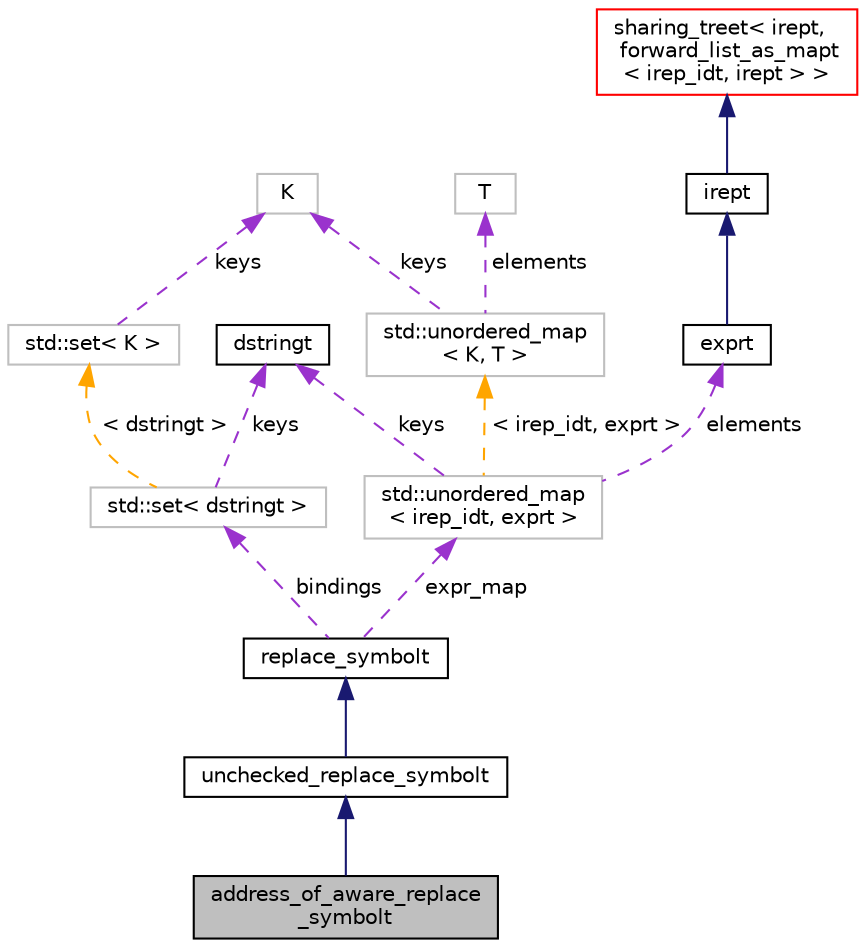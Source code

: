 digraph "address_of_aware_replace_symbolt"
{
 // LATEX_PDF_SIZE
  bgcolor="transparent";
  edge [fontname="Helvetica",fontsize="10",labelfontname="Helvetica",labelfontsize="10"];
  node [fontname="Helvetica",fontsize="10",shape=record];
  Node1 [label="address_of_aware_replace\l_symbolt",height=0.2,width=0.4,color="black", fillcolor="grey75", style="filled", fontcolor="black",tooltip="Replace symbols with constants while maintaining syntactically valid expressions."];
  Node2 -> Node1 [dir="back",color="midnightblue",fontsize="10",style="solid",fontname="Helvetica"];
  Node2 [label="unchecked_replace_symbolt",height=0.2,width=0.4,color="black",URL="$classunchecked__replace__symbolt.html",tooltip=" "];
  Node3 -> Node2 [dir="back",color="midnightblue",fontsize="10",style="solid",fontname="Helvetica"];
  Node3 [label="replace_symbolt",height=0.2,width=0.4,color="black",URL="$classreplace__symbolt.html",tooltip="Replace a symbol expression by a given expression."];
  Node4 -> Node3 [dir="back",color="darkorchid3",fontsize="10",style="dashed",label=" expr_map" ,fontname="Helvetica"];
  Node4 [label="std::unordered_map\l\< irep_idt, exprt \>",height=0.2,width=0.4,color="grey75",tooltip=" "];
  Node5 -> Node4 [dir="back",color="darkorchid3",fontsize="10",style="dashed",label=" keys" ,fontname="Helvetica"];
  Node5 [label="dstringt",height=0.2,width=0.4,color="black",URL="$classdstringt.html",tooltip="dstringt has one field, an unsigned integer no which is an index into a static table of strings."];
  Node6 -> Node4 [dir="back",color="darkorchid3",fontsize="10",style="dashed",label=" elements" ,fontname="Helvetica"];
  Node6 [label="exprt",height=0.2,width=0.4,color="black",URL="$classexprt.html",tooltip="Base class for all expressions."];
  Node7 -> Node6 [dir="back",color="midnightblue",fontsize="10",style="solid",fontname="Helvetica"];
  Node7 [label="irept",height=0.2,width=0.4,color="black",URL="$classirept.html",tooltip="There are a large number of kinds of tree structured or tree-like data in CPROVER."];
  Node8 -> Node7 [dir="back",color="midnightblue",fontsize="10",style="solid",fontname="Helvetica"];
  Node8 [label="sharing_treet\< irept,\l forward_list_as_mapt\l\< irep_idt, irept \> \>",height=0.2,width=0.4,color="red",URL="$classsharing__treet.html",tooltip=" "];
  Node15 -> Node4 [dir="back",color="orange",fontsize="10",style="dashed",label=" \< irep_idt, exprt \>" ,fontname="Helvetica"];
  Node15 [label="std::unordered_map\l\< K, T \>",height=0.2,width=0.4,color="grey75",tooltip="STL class."];
  Node16 -> Node15 [dir="back",color="darkorchid3",fontsize="10",style="dashed",label=" keys" ,fontname="Helvetica"];
  Node16 [label="K",height=0.2,width=0.4,color="grey75",tooltip=" "];
  Node13 -> Node15 [dir="back",color="darkorchid3",fontsize="10",style="dashed",label=" elements" ,fontname="Helvetica"];
  Node13 [label="T",height=0.2,width=0.4,color="grey75",tooltip=" "];
  Node17 -> Node3 [dir="back",color="darkorchid3",fontsize="10",style="dashed",label=" bindings" ,fontname="Helvetica"];
  Node17 [label="std::set\< dstringt \>",height=0.2,width=0.4,color="grey75",tooltip=" "];
  Node5 -> Node17 [dir="back",color="darkorchid3",fontsize="10",style="dashed",label=" keys" ,fontname="Helvetica"];
  Node18 -> Node17 [dir="back",color="orange",fontsize="10",style="dashed",label=" \< dstringt \>" ,fontname="Helvetica"];
  Node18 [label="std::set\< K \>",height=0.2,width=0.4,color="grey75",tooltip="STL class."];
  Node16 -> Node18 [dir="back",color="darkorchid3",fontsize="10",style="dashed",label=" keys" ,fontname="Helvetica"];
}
